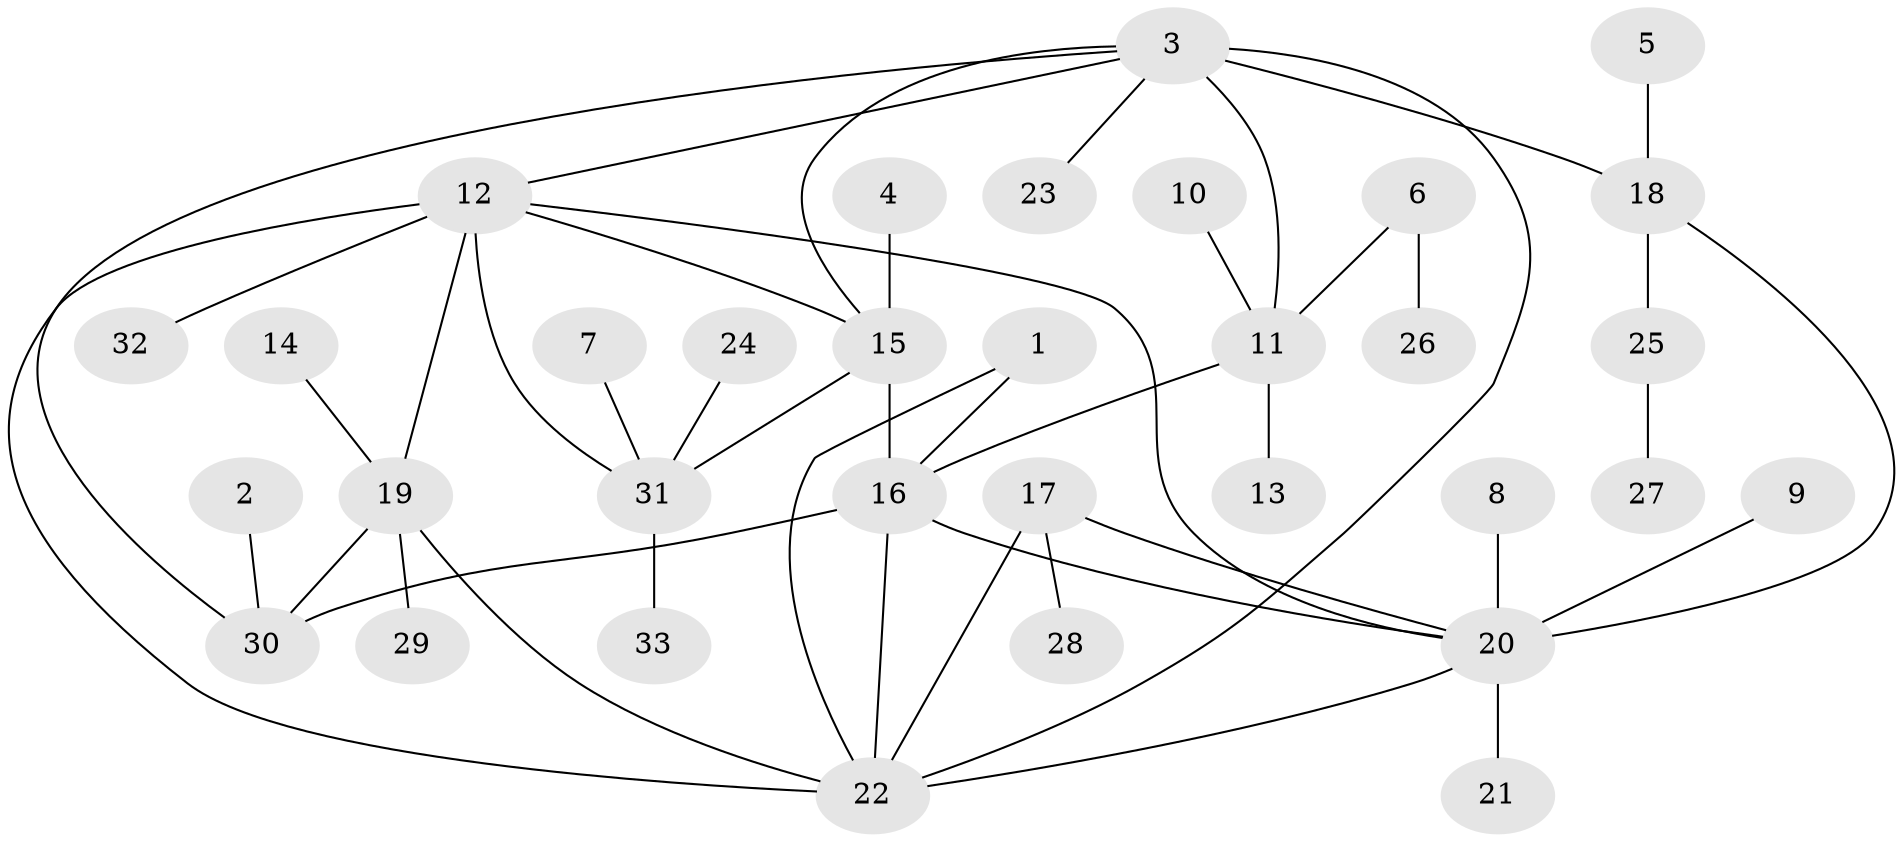 // original degree distribution, {4: 0.07575757575757576, 5: 0.030303030303030304, 7: 0.07575757575757576, 9: 0.030303030303030304, 6: 0.030303030303030304, 2: 0.16666666666666666, 1: 0.5454545454545454, 3: 0.045454545454545456}
// Generated by graph-tools (version 1.1) at 2025/26/03/09/25 03:26:36]
// undirected, 33 vertices, 45 edges
graph export_dot {
graph [start="1"]
  node [color=gray90,style=filled];
  1;
  2;
  3;
  4;
  5;
  6;
  7;
  8;
  9;
  10;
  11;
  12;
  13;
  14;
  15;
  16;
  17;
  18;
  19;
  20;
  21;
  22;
  23;
  24;
  25;
  26;
  27;
  28;
  29;
  30;
  31;
  32;
  33;
  1 -- 16 [weight=1.0];
  1 -- 22 [weight=1.0];
  2 -- 30 [weight=1.0];
  3 -- 11 [weight=1.0];
  3 -- 12 [weight=1.0];
  3 -- 15 [weight=1.0];
  3 -- 18 [weight=2.0];
  3 -- 22 [weight=1.0];
  3 -- 23 [weight=1.0];
  3 -- 30 [weight=1.0];
  4 -- 15 [weight=1.0];
  5 -- 18 [weight=1.0];
  6 -- 11 [weight=1.0];
  6 -- 26 [weight=1.0];
  7 -- 31 [weight=1.0];
  8 -- 20 [weight=1.0];
  9 -- 20 [weight=1.0];
  10 -- 11 [weight=1.0];
  11 -- 13 [weight=1.0];
  11 -- 16 [weight=2.0];
  12 -- 15 [weight=1.0];
  12 -- 19 [weight=1.0];
  12 -- 20 [weight=1.0];
  12 -- 22 [weight=1.0];
  12 -- 31 [weight=1.0];
  12 -- 32 [weight=1.0];
  14 -- 19 [weight=1.0];
  15 -- 16 [weight=1.0];
  15 -- 31 [weight=1.0];
  16 -- 20 [weight=1.0];
  16 -- 22 [weight=1.0];
  16 -- 30 [weight=1.0];
  17 -- 20 [weight=1.0];
  17 -- 22 [weight=1.0];
  17 -- 28 [weight=1.0];
  18 -- 20 [weight=1.0];
  18 -- 25 [weight=1.0];
  19 -- 22 [weight=1.0];
  19 -- 29 [weight=1.0];
  19 -- 30 [weight=2.0];
  20 -- 21 [weight=1.0];
  20 -- 22 [weight=1.0];
  24 -- 31 [weight=1.0];
  25 -- 27 [weight=1.0];
  31 -- 33 [weight=1.0];
}
